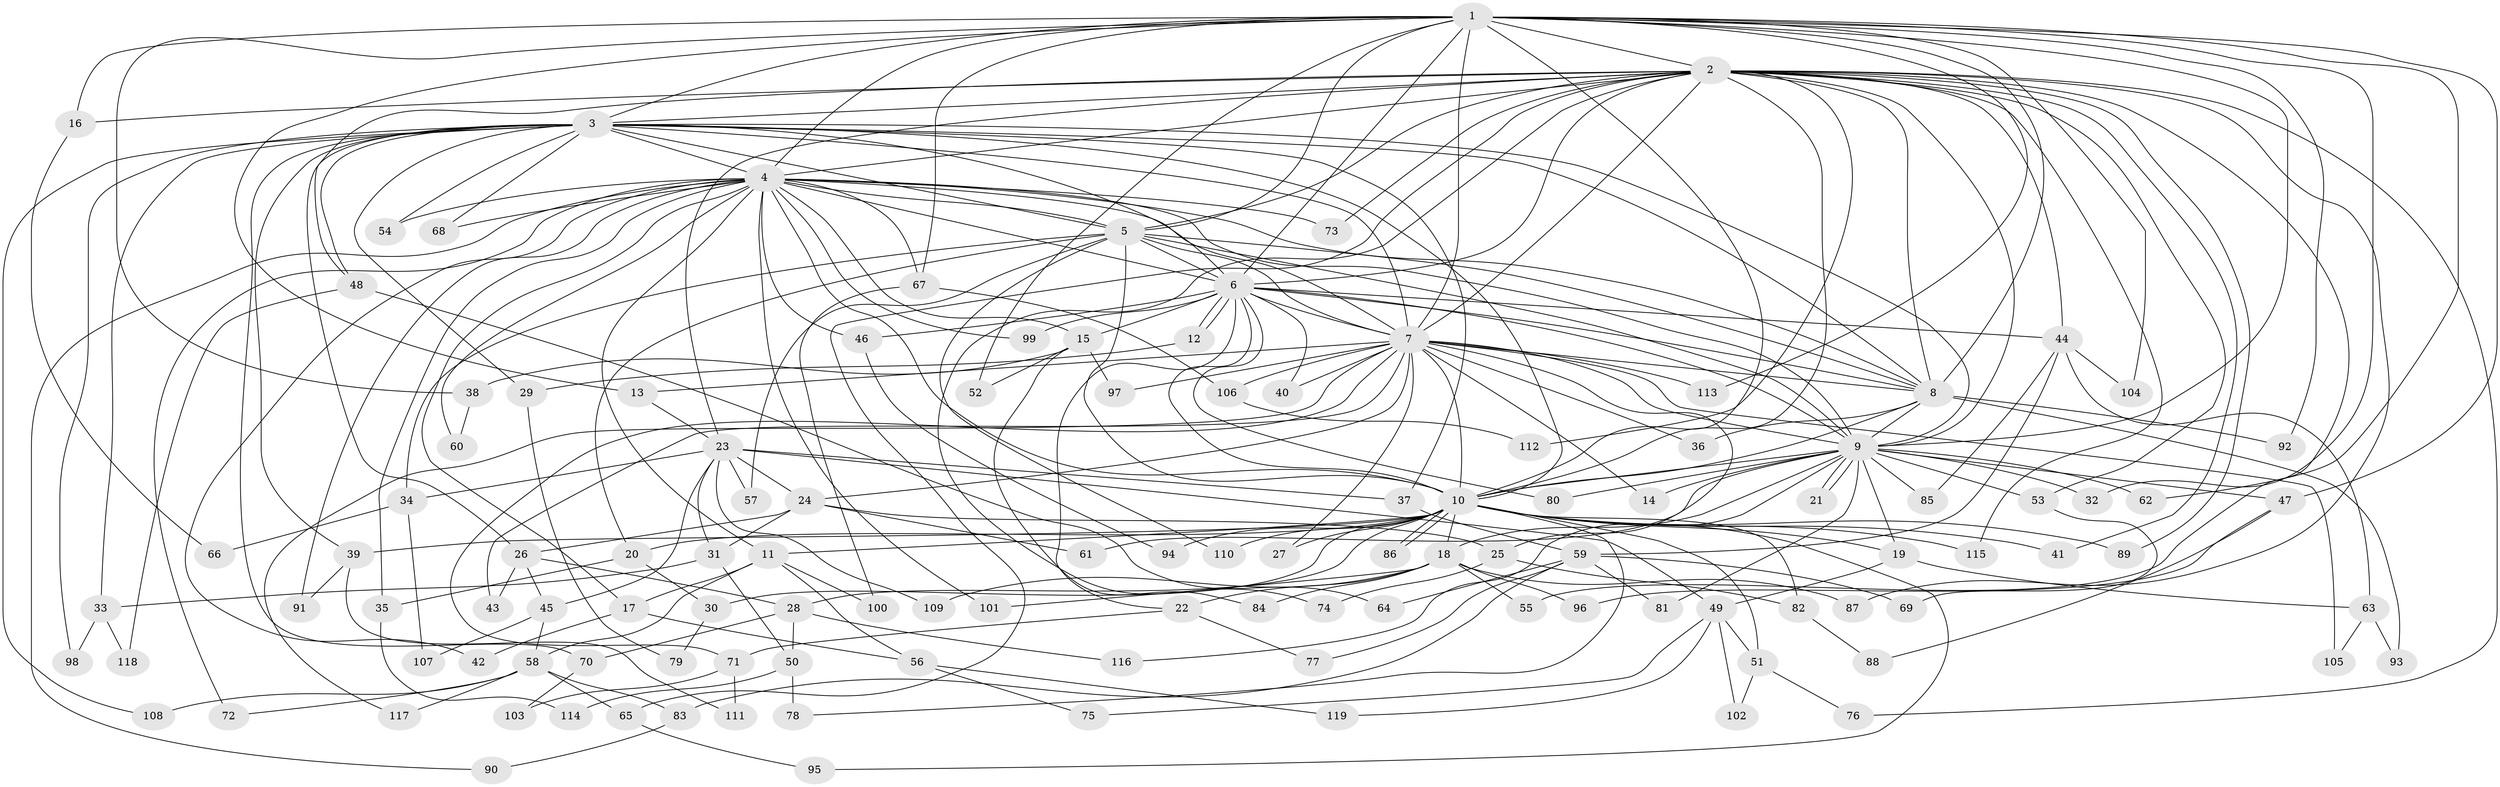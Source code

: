 // Generated by graph-tools (version 1.1) at 2025/13/03/09/25 04:13:51]
// undirected, 119 vertices, 263 edges
graph export_dot {
graph [start="1"]
  node [color=gray90,style=filled];
  1;
  2;
  3;
  4;
  5;
  6;
  7;
  8;
  9;
  10;
  11;
  12;
  13;
  14;
  15;
  16;
  17;
  18;
  19;
  20;
  21;
  22;
  23;
  24;
  25;
  26;
  27;
  28;
  29;
  30;
  31;
  32;
  33;
  34;
  35;
  36;
  37;
  38;
  39;
  40;
  41;
  42;
  43;
  44;
  45;
  46;
  47;
  48;
  49;
  50;
  51;
  52;
  53;
  54;
  55;
  56;
  57;
  58;
  59;
  60;
  61;
  62;
  63;
  64;
  65;
  66;
  67;
  68;
  69;
  70;
  71;
  72;
  73;
  74;
  75;
  76;
  77;
  78;
  79;
  80;
  81;
  82;
  83;
  84;
  85;
  86;
  87;
  88;
  89;
  90;
  91;
  92;
  93;
  94;
  95;
  96;
  97;
  98;
  99;
  100;
  101;
  102;
  103;
  104;
  105;
  106;
  107;
  108;
  109;
  110;
  111;
  112;
  113;
  114;
  115;
  116;
  117;
  118;
  119;
  1 -- 2;
  1 -- 3;
  1 -- 4;
  1 -- 5;
  1 -- 6;
  1 -- 7;
  1 -- 8;
  1 -- 9;
  1 -- 10;
  1 -- 13;
  1 -- 16;
  1 -- 32;
  1 -- 38;
  1 -- 47;
  1 -- 52;
  1 -- 62;
  1 -- 67;
  1 -- 92;
  1 -- 104;
  1 -- 113;
  2 -- 3;
  2 -- 4;
  2 -- 5;
  2 -- 6;
  2 -- 7;
  2 -- 8;
  2 -- 9;
  2 -- 10;
  2 -- 16;
  2 -- 23;
  2 -- 41;
  2 -- 44;
  2 -- 48;
  2 -- 53;
  2 -- 55;
  2 -- 65;
  2 -- 73;
  2 -- 74;
  2 -- 76;
  2 -- 87;
  2 -- 89;
  2 -- 112;
  2 -- 115;
  3 -- 4;
  3 -- 5;
  3 -- 6;
  3 -- 7;
  3 -- 8;
  3 -- 9;
  3 -- 10;
  3 -- 26;
  3 -- 29;
  3 -- 33;
  3 -- 37;
  3 -- 39;
  3 -- 48;
  3 -- 54;
  3 -- 68;
  3 -- 70;
  3 -- 98;
  3 -- 108;
  4 -- 5;
  4 -- 6;
  4 -- 7;
  4 -- 8;
  4 -- 9;
  4 -- 10;
  4 -- 11;
  4 -- 15;
  4 -- 17;
  4 -- 35;
  4 -- 42;
  4 -- 46;
  4 -- 54;
  4 -- 60;
  4 -- 67;
  4 -- 68;
  4 -- 72;
  4 -- 73;
  4 -- 90;
  4 -- 91;
  4 -- 99;
  4 -- 101;
  5 -- 6;
  5 -- 7;
  5 -- 8;
  5 -- 9;
  5 -- 10;
  5 -- 20;
  5 -- 34;
  5 -- 57;
  5 -- 110;
  6 -- 7;
  6 -- 8;
  6 -- 9;
  6 -- 10;
  6 -- 12;
  6 -- 12;
  6 -- 15;
  6 -- 22;
  6 -- 40;
  6 -- 44;
  6 -- 46;
  6 -- 80;
  6 -- 99;
  7 -- 8;
  7 -- 9;
  7 -- 10;
  7 -- 13;
  7 -- 14;
  7 -- 24;
  7 -- 25;
  7 -- 27;
  7 -- 36;
  7 -- 40;
  7 -- 43;
  7 -- 71;
  7 -- 97;
  7 -- 105;
  7 -- 106;
  7 -- 113;
  7 -- 117;
  8 -- 9;
  8 -- 10;
  8 -- 36;
  8 -- 92;
  8 -- 93;
  9 -- 10;
  9 -- 14;
  9 -- 18;
  9 -- 19;
  9 -- 21;
  9 -- 21;
  9 -- 32;
  9 -- 47;
  9 -- 53;
  9 -- 61;
  9 -- 62;
  9 -- 80;
  9 -- 81;
  9 -- 85;
  9 -- 116;
  10 -- 11;
  10 -- 18;
  10 -- 19;
  10 -- 20;
  10 -- 27;
  10 -- 28;
  10 -- 30;
  10 -- 39;
  10 -- 41;
  10 -- 51;
  10 -- 78;
  10 -- 82;
  10 -- 86;
  10 -- 86;
  10 -- 89;
  10 -- 94;
  10 -- 95;
  10 -- 110;
  10 -- 115;
  11 -- 17;
  11 -- 56;
  11 -- 58;
  11 -- 100;
  12 -- 29;
  13 -- 23;
  15 -- 38;
  15 -- 52;
  15 -- 84;
  15 -- 97;
  16 -- 66;
  17 -- 42;
  17 -- 56;
  18 -- 22;
  18 -- 55;
  18 -- 84;
  18 -- 87;
  18 -- 96;
  18 -- 101;
  18 -- 109;
  19 -- 49;
  19 -- 63;
  20 -- 30;
  20 -- 35;
  22 -- 71;
  22 -- 77;
  23 -- 24;
  23 -- 31;
  23 -- 34;
  23 -- 37;
  23 -- 45;
  23 -- 49;
  23 -- 57;
  23 -- 109;
  24 -- 25;
  24 -- 26;
  24 -- 31;
  24 -- 61;
  25 -- 74;
  25 -- 82;
  26 -- 28;
  26 -- 43;
  26 -- 45;
  28 -- 50;
  28 -- 70;
  28 -- 116;
  29 -- 79;
  30 -- 79;
  31 -- 33;
  31 -- 50;
  33 -- 98;
  33 -- 118;
  34 -- 66;
  34 -- 107;
  35 -- 114;
  37 -- 59;
  38 -- 60;
  39 -- 91;
  39 -- 111;
  44 -- 59;
  44 -- 63;
  44 -- 85;
  44 -- 104;
  45 -- 58;
  45 -- 107;
  46 -- 94;
  47 -- 88;
  47 -- 96;
  48 -- 64;
  48 -- 118;
  49 -- 51;
  49 -- 75;
  49 -- 102;
  49 -- 119;
  50 -- 78;
  50 -- 114;
  51 -- 76;
  51 -- 102;
  53 -- 69;
  56 -- 75;
  56 -- 119;
  58 -- 65;
  58 -- 72;
  58 -- 83;
  58 -- 108;
  58 -- 117;
  59 -- 64;
  59 -- 69;
  59 -- 77;
  59 -- 81;
  59 -- 83;
  63 -- 93;
  63 -- 105;
  65 -- 95;
  67 -- 100;
  67 -- 106;
  70 -- 103;
  71 -- 103;
  71 -- 111;
  82 -- 88;
  83 -- 90;
  106 -- 112;
}
